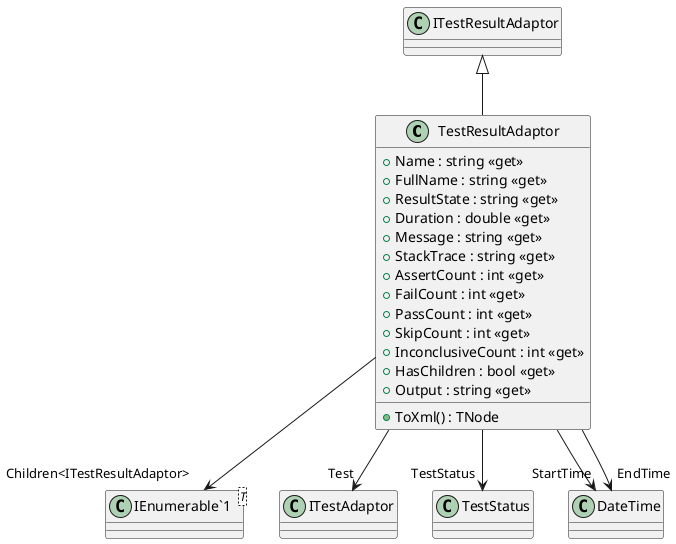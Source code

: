 @startuml
class TestResultAdaptor {
    + Name : string <<get>>
    + FullName : string <<get>>
    + ResultState : string <<get>>
    + Duration : double <<get>>
    + Message : string <<get>>
    + StackTrace : string <<get>>
    + AssertCount : int <<get>>
    + FailCount : int <<get>>
    + PassCount : int <<get>>
    + SkipCount : int <<get>>
    + InconclusiveCount : int <<get>>
    + HasChildren : bool <<get>>
    + Output : string <<get>>
    + ToXml() : TNode
}
class "IEnumerable`1"<T> {
}
ITestResultAdaptor <|-- TestResultAdaptor
TestResultAdaptor --> "Test" ITestAdaptor
TestResultAdaptor --> "TestStatus" TestStatus
TestResultAdaptor --> "StartTime" DateTime
TestResultAdaptor --> "EndTime" DateTime
TestResultAdaptor --> "Children<ITestResultAdaptor>" "IEnumerable`1"
@enduml
